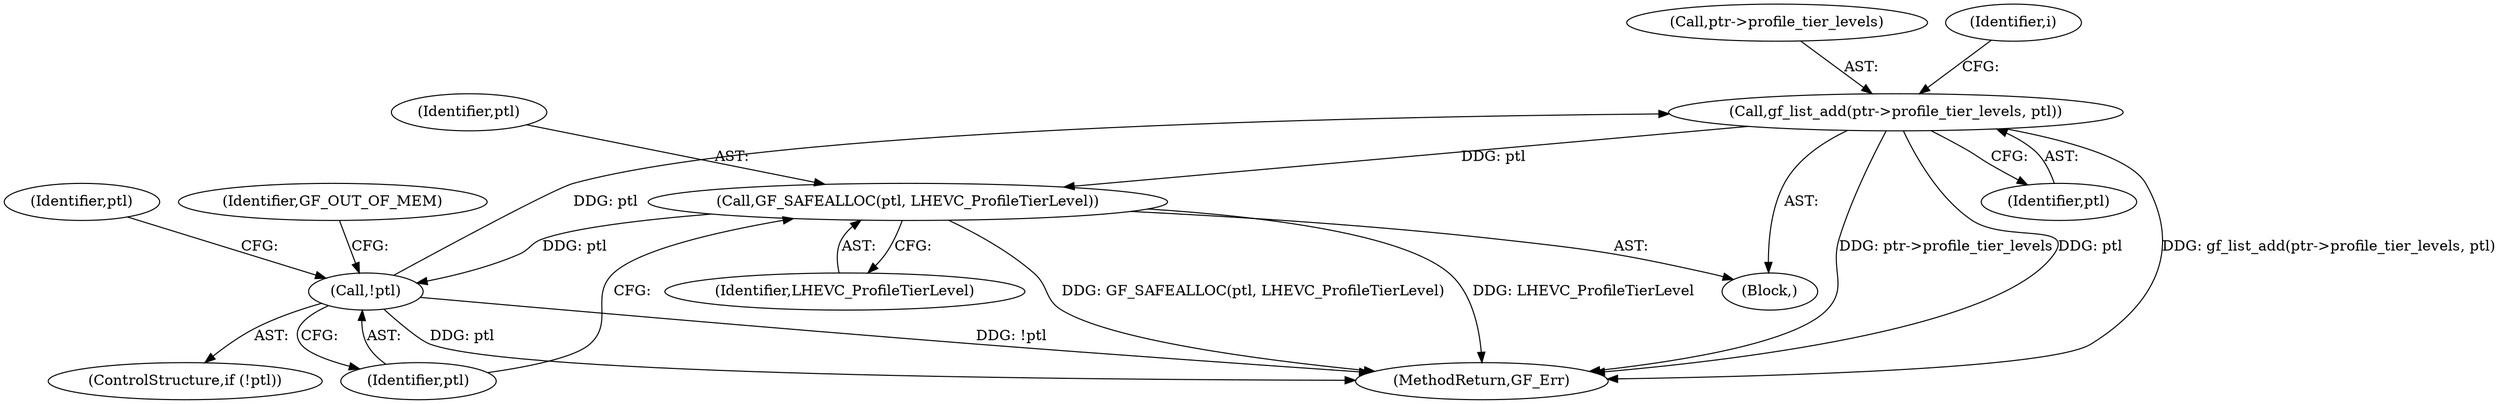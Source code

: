 digraph "0_gpac_90dc7f853d31b0a4e9441cba97feccf36d8b69a4@pointer" {
"1000194" [label="(Call,gf_list_add(ptr->profile_tier_levels, ptl))"];
"1000150" [label="(Call,!ptl)"];
"1000146" [label="(Call,GF_SAFEALLOC(ptl, LHEVC_ProfileTierLevel))"];
"1000194" [label="(Call,gf_list_add(ptr->profile_tier_levels, ptl))"];
"1000144" [label="(Block,)"];
"1000148" [label="(Identifier,LHEVC_ProfileTierLevel)"];
"1000151" [label="(Identifier,ptl)"];
"1000146" [label="(Call,GF_SAFEALLOC(ptl, LHEVC_ProfileTierLevel))"];
"1000150" [label="(Call,!ptl)"];
"1000156" [label="(Identifier,ptl)"];
"1000147" [label="(Identifier,ptl)"];
"1000505" [label="(MethodReturn,GF_Err)"];
"1000195" [label="(Call,ptr->profile_tier_levels)"];
"1000198" [label="(Identifier,ptl)"];
"1000149" [label="(ControlStructure,if (!ptl))"];
"1000153" [label="(Identifier,GF_OUT_OF_MEM)"];
"1000143" [label="(Identifier,i)"];
"1000194" [label="(Call,gf_list_add(ptr->profile_tier_levels, ptl))"];
"1000194" -> "1000144"  [label="AST: "];
"1000194" -> "1000198"  [label="CFG: "];
"1000195" -> "1000194"  [label="AST: "];
"1000198" -> "1000194"  [label="AST: "];
"1000143" -> "1000194"  [label="CFG: "];
"1000194" -> "1000505"  [label="DDG: gf_list_add(ptr->profile_tier_levels, ptl)"];
"1000194" -> "1000505"  [label="DDG: ptr->profile_tier_levels"];
"1000194" -> "1000505"  [label="DDG: ptl"];
"1000194" -> "1000146"  [label="DDG: ptl"];
"1000150" -> "1000194"  [label="DDG: ptl"];
"1000150" -> "1000149"  [label="AST: "];
"1000150" -> "1000151"  [label="CFG: "];
"1000151" -> "1000150"  [label="AST: "];
"1000153" -> "1000150"  [label="CFG: "];
"1000156" -> "1000150"  [label="CFG: "];
"1000150" -> "1000505"  [label="DDG: ptl"];
"1000150" -> "1000505"  [label="DDG: !ptl"];
"1000146" -> "1000150"  [label="DDG: ptl"];
"1000146" -> "1000144"  [label="AST: "];
"1000146" -> "1000148"  [label="CFG: "];
"1000147" -> "1000146"  [label="AST: "];
"1000148" -> "1000146"  [label="AST: "];
"1000151" -> "1000146"  [label="CFG: "];
"1000146" -> "1000505"  [label="DDG: LHEVC_ProfileTierLevel"];
"1000146" -> "1000505"  [label="DDG: GF_SAFEALLOC(ptl, LHEVC_ProfileTierLevel)"];
}
